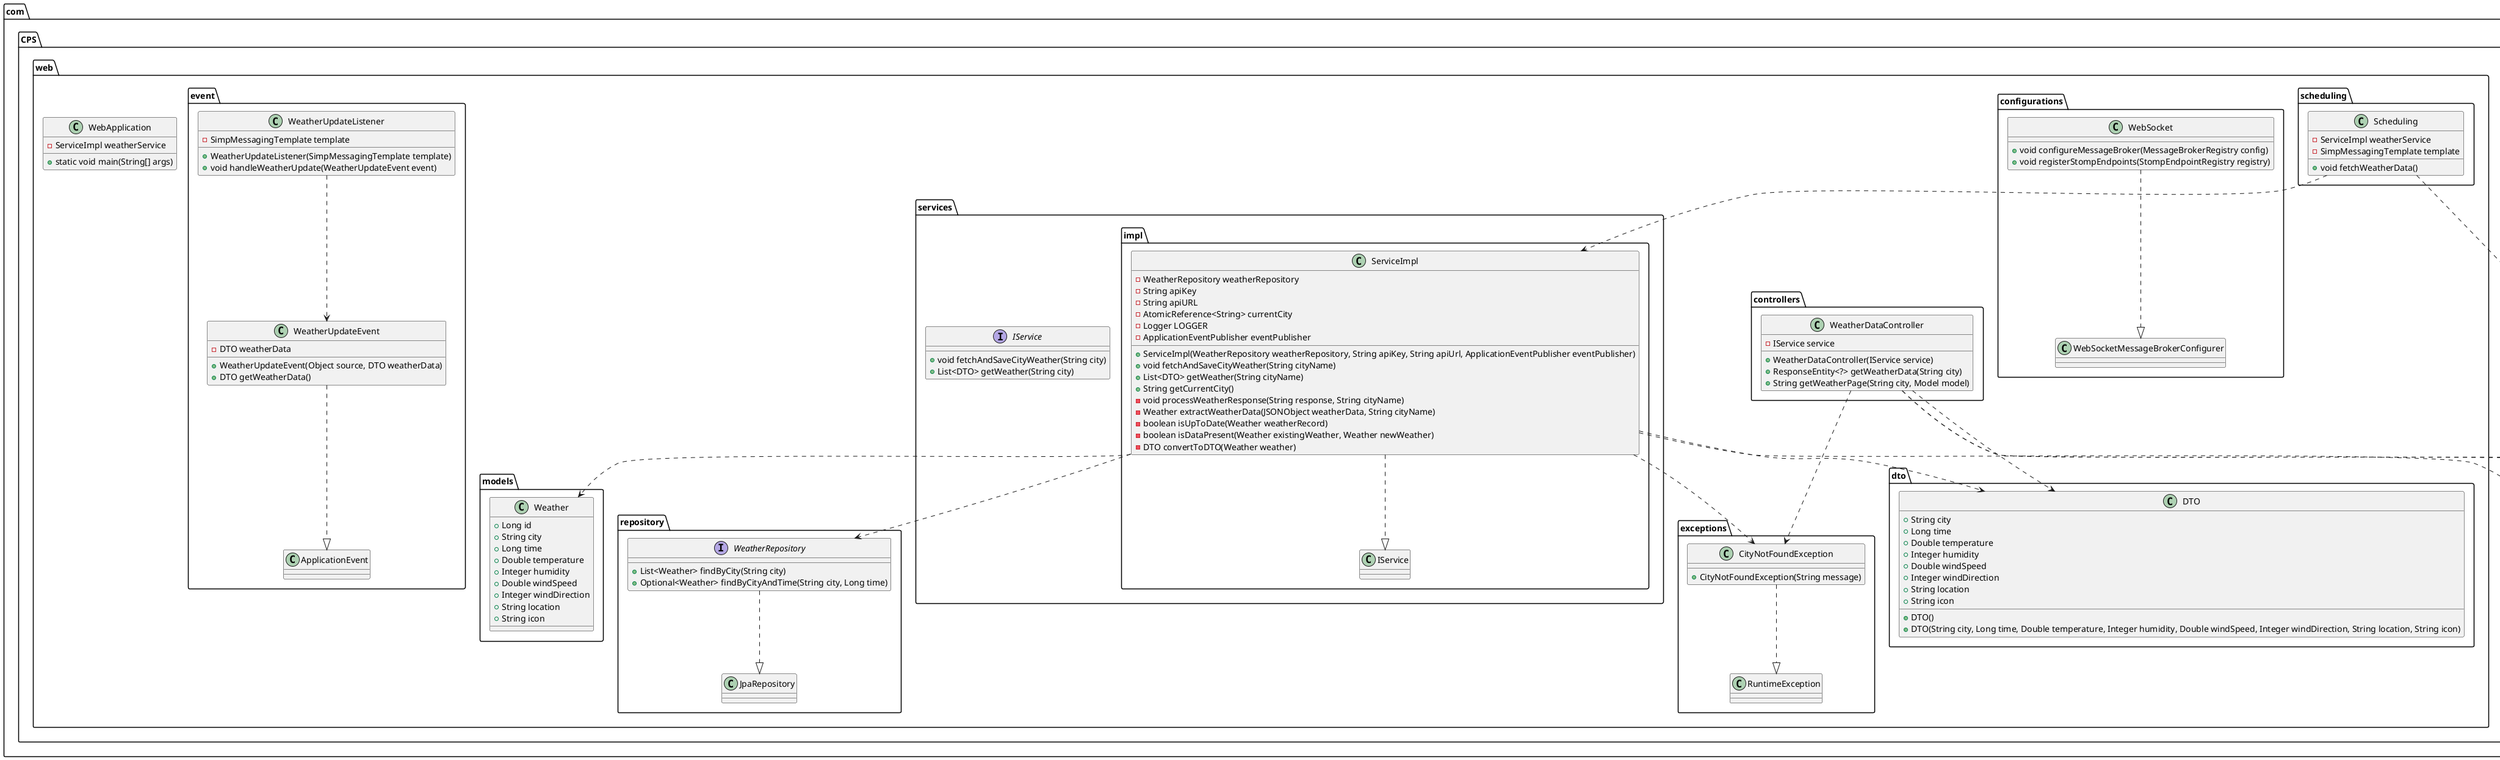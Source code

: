 @startuml

package com.CPS.web.configurations {
    class WebSocket {
        +void configureMessageBroker(MessageBrokerRegistry config)
        +void registerStompEndpoints(StompEndpointRegistry registry)
    }
    WebSocket ..|> WebSocketMessageBrokerConfigurer
}

package com.CPS.web.controllers {
    class WeatherDataController {
        -IService service
        +WeatherDataController(IService service)
        +ResponseEntity<?> getWeatherData(String city)
        +String getWeatherPage(String city, Model model)
    }
}

package com.CPS.web.dto {
    class DTO {
        +String city
        +Long time
        +Double temperature
        +Integer humidity
        +Double windSpeed
        +Integer windDirection
        +String location
        +String icon
        +DTO()
        +DTO(String city, Long time, Double temperature, Integer humidity, Double windSpeed, Integer windDirection, String location, String icon)
    }
}

package com.CPS.web.event {
    class WeatherUpdateEvent {
        -DTO weatherData
        +WeatherUpdateEvent(Object source, DTO weatherData)
        +DTO getWeatherData()
    }
    WeatherUpdateEvent ..|> ApplicationEvent

    class WeatherUpdateListener {
        -SimpMessagingTemplate template
        +WeatherUpdateListener(SimpMessagingTemplate template)
        +void handleWeatherUpdate(WeatherUpdateEvent event)
    }
}

package com.CPS.web.exceptions {
    class CityNotFoundException {
        +CityNotFoundException(String message)
    }
    CityNotFoundException ..|> RuntimeException
}

package com.CPS.web.models {
    class Weather {
        +Long id
        +String city
        +Long time
        +Double temperature
        +Integer humidity
        +Double windSpeed
        +Integer windDirection
        +String location
        +String icon
    }
}

package com.CPS.web.repository {
    interface WeatherRepository {
        +List<Weather> findByCity(String city)
        +Optional<Weather> findByCityAndTime(String city, Long time)
    }
    WeatherRepository ..|> JpaRepository
}

package com.CPS.web.scheduling {
    class Scheduling {
        -ServiceImpl weatherService
        -SimpMessagingTemplate template
        +void fetchWeatherData()
    }
}

package com.CPS.web.services.impl {
    class ServiceImpl {
        -WeatherRepository weatherRepository
        -String apiKey
        -String apiURL
        -AtomicReference<String> currentCity
        -Logger LOGGER
        -ApplicationEventPublisher eventPublisher
        +ServiceImpl(WeatherRepository weatherRepository, String apiKey, String apiUrl, ApplicationEventPublisher eventPublisher)
        +void fetchAndSaveCityWeather(String cityName)
        +List<DTO> getWeather(String cityName)
        +String getCurrentCity()
        -void processWeatherResponse(String response, String cityName)
        -Weather extractWeatherData(JSONObject weatherData, String cityName)
        -boolean isUpToDate(Weather weatherRecord)
        -boolean isDataPresent(Weather existingWeather, Weather newWeather)
        -DTO convertToDTO(Weather weather)
    }
    ServiceImpl ..|> IService
}

package com.CPS.web.services {
    interface IService {
        +void fetchAndSaveCityWeather(String city)
        +List<DTO> getWeather(String city)
    }
}

package com.CPS.web {
    class WebApplication {
        -ServiceImpl weatherService
        +static void main(String[] args)
    }
}

' Relationships
ServiceImpl ..> WeatherRepository
ServiceImpl ..> ApplicationEventPublisher
ServiceImpl ..> DTO
ServiceImpl ..> Weather
ServiceImpl ..> CityNotFoundException

WeatherUpdateListener ..> WeatherUpdateEvent

WeatherDataController ..> IService
WeatherDataController ..> CityNotFoundException
WeatherDataController ..> DTO
WeatherDataController ..> Model

Scheduling ..> ServiceImpl
Scheduling ..> SimpMessagingTemplate

@enduml